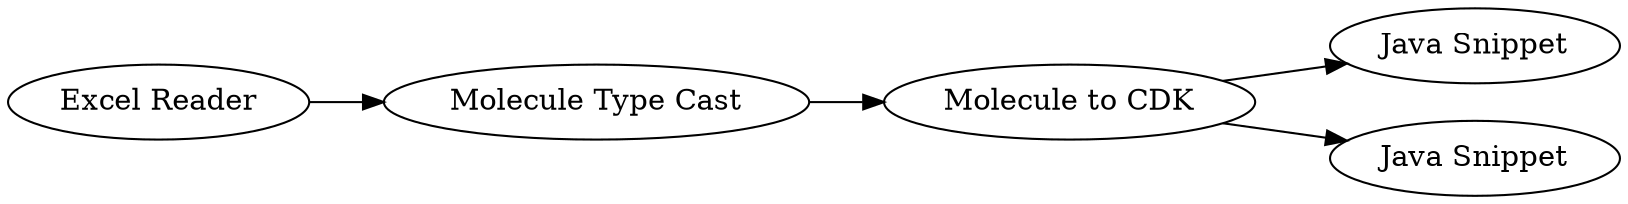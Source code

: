 digraph {
	2 [label="Molecule Type Cast"]
	8 [label="Molecule to CDK"]
	12 [label="Excel Reader"]
	15 [label="Java Snippet"]
	17 [label="Java Snippet"]
	2 -> 8
	8 -> 15
	8 -> 17
	12 -> 2
	rankdir=LR
}
